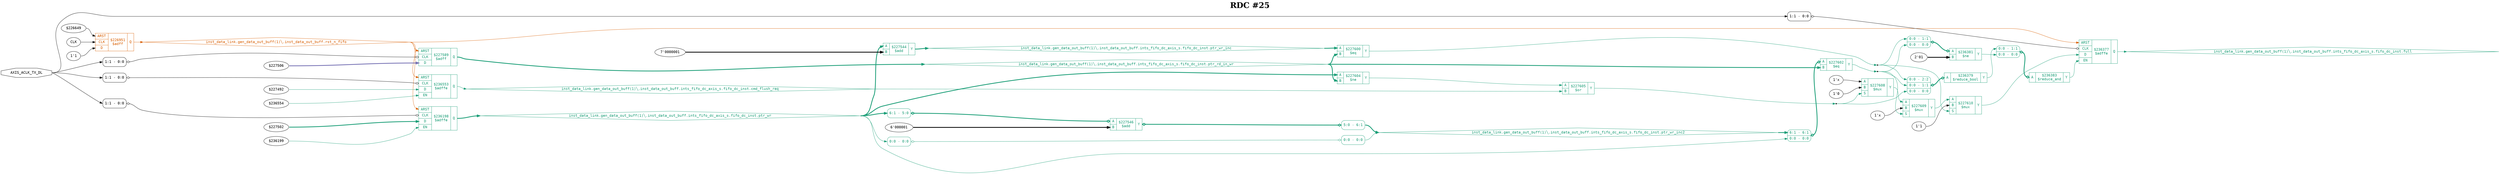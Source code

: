 digraph "spacefibre_light_top" {
label=<<b>RDC #25</b>>;
labelloc="t"
fontsize="30"
node ["fontname"="Courier"]
edge ["fontname"="Courier"]
rankdir="LR";
remincross=true;
n11 [ shape=octagon, label="AXIS_ACLK_TX_DL", color="black", fontcolor="black", href="/src/ip_spacefibre_light_top/spacefibre_light_top.vhd#58" ];
n12 [ shape=diamond, label="inst_data_link.gen_data_out_buff(1)&#9586;.inst_data_out_buff.ints_fifo_dc_axis_s.fifo_dc_inst.cmd_flush_req", colorscheme="dark28", color="1", fontcolor="1", href="/src/ip/fifo_dc/fifo_dc.vhd#111" ];
n13 [ shape=diamond, label="inst_data_link.gen_data_out_buff(1)&#9586;.inst_data_out_buff.ints_fifo_dc_axis_s.fifo_dc_inst.full", colorscheme="dark28", color="1", fontcolor="1", href="/src/ip/fifo_dc/fifo_dc.vhd#127" ];
n14 [ shape=diamond, label="inst_data_link.gen_data_out_buff(1)&#9586;.inst_data_out_buff.ints_fifo_dc_axis_s.fifo_dc_inst.ptr_rd_in_wr", colorscheme="dark28", color="1", fontcolor="1", href="/src/ip/fifo_dc/fifo_dc.vhd#106" ];
n15 [ shape=diamond, label="inst_data_link.gen_data_out_buff(1)&#9586;.inst_data_out_buff.ints_fifo_dc_axis_s.fifo_dc_inst.ptr_wr", colorscheme="dark28", color="1", fontcolor="1", href="/src/ip/fifo_dc/fifo_dc.vhd#94" ];
n16 [ shape=diamond, label="inst_data_link.gen_data_out_buff(1)&#9586;.inst_data_out_buff.ints_fifo_dc_axis_s.fifo_dc_inst.ptr_wr_inc", colorscheme="dark28", color="1", fontcolor="1", href="/src/ip/fifo_dc/fifo_dc.vhd#95" ];
n17 [ shape=diamond, label="inst_data_link.gen_data_out_buff(1)&#9586;.inst_data_out_buff.ints_fifo_dc_axis_s.fifo_dc_inst.ptr_wr_inc2", colorscheme="dark28", color="1", fontcolor="1", href="/src/ip/fifo_dc/fifo_dc.vhd#96" ];
n18 [ shape=diamond, label="inst_data_link.gen_data_out_buff(1)&#9586;.inst_data_out_buff.rst_n_fifo", colorscheme="dark28", color="2", fontcolor="2", href="/src/module_data_link/data_out_buf.vhd#165" ];
{ rank="source"; n11;}
{ rank="sink";}
v1 [ label="$227502" ];
v2 [ label="$236199" ];
c24 [ shape=record, label="{{<p19> ARST|<p20> CLK|<p21> D|<p22> EN}|$236198\n$adffe|{<p23> Q}}", colorscheme="dark28", color="1", fontcolor="1" , href="/src/ip/fifo_dc/fifo_dc.vhd#199"  ];
x0 [ shape=record, style=rounded, label="<s0> 1:1 - 0:0 ", color="black", fontcolor="black" ];
x0:e -> c24:p20:w [arrowhead=odiamond, arrowtail=odiamond, dir=both, color="black", fontcolor="black", label=""];
c25 [ shape=record, label="{{<p19> ARST|<p20> CLK|<p21> D|<p22> EN}|$236377\n$adffe|{<p23> Q}}", colorscheme="dark28", color="1", fontcolor="1" , href="/src/ip/fifo_dc/fifo_dc.vhd#256"  ];
x3 [ shape=record, style=rounded, label="<s0> 1:1 - 0:0 ", color="black", fontcolor="black" ];
x3:e -> c25:p20:w [arrowhead=odiamond, arrowtail=odiamond, dir=both, color="black", fontcolor="black", label=""];
v5 [ label="$227492" ];
v6 [ label="$236554" ];
c26 [ shape=record, label="{{<p19> ARST|<p20> CLK|<p21> D|<p22> EN}|$236553\n$adffe|{<p23> Q}}", colorscheme="dark28", color="1", fontcolor="1" , href="/src/ip/fifo_dc/fifo_dc.vhd#440"  ];
x4 [ shape=record, style=rounded, label="<s0> 1:1 - 0:0 ", color="black", fontcolor="black" ];
x4:e -> c26:p20:w [arrowhead=odiamond, arrowtail=odiamond, dir=both, color="black", fontcolor="black", label=""];
c29 [ shape=record, label="{{<p27> A}|$236379\n$reduce_bool|{<p28> Y}}", colorscheme="dark28", color="1", fontcolor="1" ];
x7 [ shape=record, style=rounded, label="<s2> 0:0 - 2:2 |<s1> 0:0 - 1:1 |<s0> 0:0 - 0:0 ", colorscheme="dark28", color="1", fontcolor="1" ];
x7:e -> c29:p27:w [arrowhead=odiamond, arrowtail=odiamond, dir=both, colorscheme="dark28", color="1", fontcolor="1", style="setlinewidth(3)", label=""];
v9 [ label="2'01" ];
c31 [ shape=record, label="{{<p27> A|<p30> B}|$236381\n$ne|{<p28> Y}}", colorscheme="dark28", color="1", fontcolor="1" ];
x8 [ shape=record, style=rounded, label="<s1> 0:0 - 1:1 |<s0> 0:0 - 0:0 ", colorscheme="dark28", color="1", fontcolor="1" ];
x8:e -> c31:p27:w [arrowhead=odiamond, arrowtail=odiamond, dir=both, colorscheme="dark28", color="1", fontcolor="1", style="setlinewidth(3)", label=""];
c32 [ shape=record, label="{{<p27> A}|$236383\n$reduce_and|{<p28> Y}}", colorscheme="dark28", color="1", fontcolor="1" ];
x10 [ shape=record, style=rounded, label="<s1> 0:0 - 1:1 |<s0> 0:0 - 0:0 ", colorscheme="dark28", color="1", fontcolor="1" ];
x10:e -> c32:p27:w [arrowhead=odiamond, arrowtail=odiamond, dir=both, colorscheme="dark28", color="1", fontcolor="1", style="setlinewidth(3)", label=""];
v11 [ label="$226649" ];
v12 [ label="CLK" ];
v13 [ label="1'1" ];
c33 [ shape=record, label="{{<p19> ARST|<p20> CLK|<p21> D}|$226951\n$adff|{<p23> Q}}", colorscheme="dark28", color="2", fontcolor="2" , href="/src/module_data_link/data_out_buf.vhd#225"  ];
v14 [ label="7'0000001" ];
c34 [ shape=record, label="{{<p27> A|<p30> B}|$227544\n$add|{<p28> Y}}", colorscheme="dark28", color="1", fontcolor="1" , href="/src/ip/fifo_dc/fifo_dc.vhd#170"  ];
v16 [ label="6'000001" ];
c35 [ shape=record, label="{{<p27> A|<p30> B}|$227546\n$add|{<p28> Y}}", colorscheme="dark28", color="1", fontcolor="1" , href="/src/ip/fifo_dc/fifo_dc.vhd#171"  ];
x15 [ shape=record, style=rounded, label="<s0> 6:1 - 5:0 ", colorscheme="dark28", color="1", fontcolor="1" ];
x15:e -> c35:p27:w [arrowhead=odiamond, arrowtail=odiamond, dir=both, colorscheme="dark28", color="1", fontcolor="1", style="setlinewidth(3)", label=""];
x17 [ shape=record, style=rounded, label="<s0> 5:0 - 6:1 ", colorscheme="dark28", color="1", fontcolor="1" ];
c35:p28:e -> x17:w [arrowhead=odiamond, arrowtail=odiamond, dir=both, colorscheme="dark28", color="1", fontcolor="1", style="setlinewidth(3)", label=""];
c36 [ shape=record, label="{{<p27> A|<p30> B}|$227600\n$eq|{<p28> Y}}", colorscheme="dark28", color="1", fontcolor="1" , href="/src/ip/fifo_dc/fifo_dc.vhd#262"  ];
c37 [ shape=record, label="{{<p27> A|<p30> B}|$227602\n$eq|{<p28> Y}}", colorscheme="dark28", color="1", fontcolor="1" , href="/src/ip/fifo_dc/fifo_dc.vhd#264"  ];
x18 [ shape=record, style=rounded, label="<s1> 6:1 - 6:1 |<s0> 0:0 - 0:0 ", colorscheme="dark28", color="1", fontcolor="1" ];
x18:e -> c37:p27:w [arrowhead=odiamond, arrowtail=odiamond, dir=both, colorscheme="dark28", color="1", fontcolor="1", style="setlinewidth(3)", label=""];
c38 [ shape=record, label="{{<p27> A|<p30> B}|$227605\n$or|{<p28> Y}}", colorscheme="dark28", color="1", fontcolor="1" , href="/src/ip/fifo_dc/fifo_dc.vhd#266"  ];
v19 [ label="1'x" ];
v20 [ label="1'0" ];
c40 [ shape=record, label="{{<p27> A|<p30> B|<p39> S}|$227608\n$mux|{<p28> Y}}", colorscheme="dark28", color="1", fontcolor="1" , href="/src/ip/fifo_dc/fifo_dc.vhd#262"  ];
v21 [ label="1'x" ];
c41 [ shape=record, label="{{<p27> A|<p30> B|<p39> S}|$227609\n$mux|{<p28> Y}}", colorscheme="dark28", color="1", fontcolor="1" , href="/src/ip/fifo_dc/fifo_dc.vhd#262"  ];
v22 [ label="1'1" ];
c42 [ shape=record, label="{{<p27> A|<p30> B|<p39> S}|$227610\n$mux|{<p28> Y}}", colorscheme="dark28", color="1", fontcolor="1" , href="/src/ip/fifo_dc/fifo_dc.vhd#262"  ];
c43 [ shape=record, label="{{<p27> A|<p30> B}|$227604\n$ne|{<p28> Y}}", colorscheme="dark28", color="1", fontcolor="1" , href="/src/ip/fifo_dc/fifo_dc.vhd#266"  ];
v24 [ label="$227506" ];
c44 [ shape=record, label="{{<p19> ARST|<p20> CLK|<p21> D}|$227589\n$adff|{<p23> Q}}", colorscheme="dark28", color="1", fontcolor="1" , href="/src/ip/fifo_dc/fifo_dc.vhd#222"  ];
x23 [ shape=record, style=rounded, label="<s0> 1:1 - 0:0 ", color="black", fontcolor="black" ];
x23:e -> c44:p20:w [arrowhead=odiamond, arrowtail=odiamond, dir=both, color="black", fontcolor="black", label=""];
x25 [ shape=record, style=rounded, label="<s0> 0:0 - 0:0 ", colorscheme="dark28", color="1", fontcolor="1" ];
x26 [ shape=record, style=rounded, label="<s0> 0:0 - 0:0 ", colorscheme="dark28", color="1", fontcolor="1" ];
x25:e -> x26:w [arrowhead=odiamond, arrowtail=odiamond, dir=both, colorscheme="dark28", color="1", fontcolor="1", label=""];
c29:p28:e -> x10:s1:w [colorscheme="dark28", color="1", fontcolor="1", label=""];
c42:p28:e -> c25:p21:w [colorscheme="dark28", color="1", fontcolor="1", label=""];
n11:e -> x0:s0:w [color="black", fontcolor="black", label=""];
n11:e -> x23:s0:w [color="black", fontcolor="black", label=""];
n11:e -> x3:s0:w [color="black", fontcolor="black", label=""];
n11:e -> x4:s0:w [color="black", fontcolor="black", label=""];
c26:p23:e -> n12:w [colorscheme="dark28", color="1", fontcolor="1", label=""];
n12:e -> c38:p30:w [colorscheme="dark28", color="1", fontcolor="1", label=""];
c25:p23:e -> n13:w [colorscheme="dark28", color="1", fontcolor="1", label=""];
c44:p23:e -> n14:w [colorscheme="dark28", color="1", fontcolor="1", style="setlinewidth(3)", label=""];
n14:e -> c36:p30:w [colorscheme="dark28", color="1", fontcolor="1", style="setlinewidth(3)", label=""];
n14:e -> c37:p30:w [colorscheme="dark28", color="1", fontcolor="1", style="setlinewidth(3)", label=""];
n14:e -> c43:p30:w [colorscheme="dark28", color="1", fontcolor="1", style="setlinewidth(3)", label=""];
c24:p23:e -> n15:w [colorscheme="dark28", color="1", fontcolor="1", style="setlinewidth(3)", label=""];
n15:e -> c34:p27:w [colorscheme="dark28", color="1", fontcolor="1", style="setlinewidth(3)", label=""];
n15:e -> c43:p27:w [colorscheme="dark28", color="1", fontcolor="1", style="setlinewidth(3)", label=""];
n15:e -> x15:s0:w [colorscheme="dark28", color="1", fontcolor="1", style="setlinewidth(3)", label=""];
n15:e -> x18:s0:w [colorscheme="dark28", color="1", fontcolor="1", label=""];
n15:e -> x25:s0:w [colorscheme="dark28", color="1", fontcolor="1", label=""];
c34:p28:e -> n16:w [colorscheme="dark28", color="1", fontcolor="1", style="setlinewidth(3)", label=""];
n16:e -> c36:p27:w [colorscheme="dark28", color="1", fontcolor="1", style="setlinewidth(3)", label=""];
x17:s0:e -> n17:w [colorscheme="dark28", color="1", fontcolor="1", style="setlinewidth(3)", label=""];
x26:s0:e -> n17:w [colorscheme="dark28", color="1", fontcolor="1", label=""];
n17:e -> x18:s1:w [colorscheme="dark28", color="1", fontcolor="1", style="setlinewidth(3)", label=""];
c33:p23:e -> n18:w [colorscheme="dark28", color="2", fontcolor="2", label=""];
n18:e -> c24:p19:w [colorscheme="dark28", color="2", fontcolor="2", label=""];
n18:e -> c25:p19:w [colorscheme="dark28", color="2", fontcolor="2", label=""];
n18:e -> c26:p19:w [colorscheme="dark28", color="2", fontcolor="2", label=""];
n18:e -> c44:p19:w [colorscheme="dark28", color="2", fontcolor="2", label=""];
c31:p28:e -> x10:s0:w [colorscheme="dark28", color="1", fontcolor="1", label=""];
c32:p28:e -> c25:p22:w [colorscheme="dark28", color="1", fontcolor="1", label=""];
n4 [ shape=point ];
c36:p28:e -> n4:w [colorscheme="dark28", color="1", fontcolor="1", label=""];
n4:e -> c42:p39:w [colorscheme="dark28", color="1", fontcolor="1", label=""];
n4:e -> x7:s2:w [colorscheme="dark28", color="1", fontcolor="1", label=""];
n4:e -> x8:s1:w [colorscheme="dark28", color="1", fontcolor="1", label=""];
n5 [ shape=point ];
c37:p28:e -> n5:w [colorscheme="dark28", color="1", fontcolor="1", label=""];
n5:e -> c41:p39:w [colorscheme="dark28", color="1", fontcolor="1", label=""];
n5:e -> x7:s1:w [colorscheme="dark28", color="1", fontcolor="1", label=""];
n5:e -> x8:s0:w [colorscheme="dark28", color="1", fontcolor="1", label=""];
c43:p28:e -> c38:p27:w [colorscheme="dark28", color="1", fontcolor="1", label=""];
n7 [ shape=point ];
c38:p28:e -> n7:w [colorscheme="dark28", color="1", fontcolor="1", label=""];
n7:e -> c40:p39:w [colorscheme="dark28", color="1", fontcolor="1", label=""];
n7:e -> x7:s0:w [colorscheme="dark28", color="1", fontcolor="1", label=""];
c40:p28:e -> c41:p27:w [colorscheme="dark28", color="1", fontcolor="1", label=""];
c41:p28:e -> c42:p27:w [colorscheme="dark28", color="1", fontcolor="1", label=""];
v1:e -> c24:p21:w [colorscheme="dark28", color="1", fontcolor="1", style="setlinewidth(3)", label=""];
v11:e -> c33:p19:w [color="black", fontcolor="black", label=""];
v12:e -> c33:p20:w [color="black", fontcolor="black", label=""];
v13:e -> c33:p21:w [color="black", fontcolor="black", label=""];
v14:e -> c34:p30:w [color="black", fontcolor="black", style="setlinewidth(3)", label=""];
v16:e -> c35:p30:w [color="black", fontcolor="black", style="setlinewidth(3)", label=""];
v19:e -> c40:p27:w [color="black", fontcolor="black", label=""];
v2:e -> c24:p22:w [colorscheme="dark28", color="1", fontcolor="1", label=""];
v20:e -> c40:p30:w [color="black", fontcolor="black", label=""];
v21:e -> c41:p30:w [color="black", fontcolor="black", label=""];
v22:e -> c42:p30:w [color="black", fontcolor="black", label=""];
v24:e -> c44:p21:w [colorscheme="dark28", color="3", fontcolor="3", style="setlinewidth(3)", label=""];
v5:e -> c26:p21:w [colorscheme="dark28", color="1", fontcolor="1", label=""];
v6:e -> c26:p22:w [colorscheme="dark28", color="1", fontcolor="1", label=""];
v9:e -> c31:p30:w [color="black", fontcolor="black", style="setlinewidth(3)", label=""];
}
